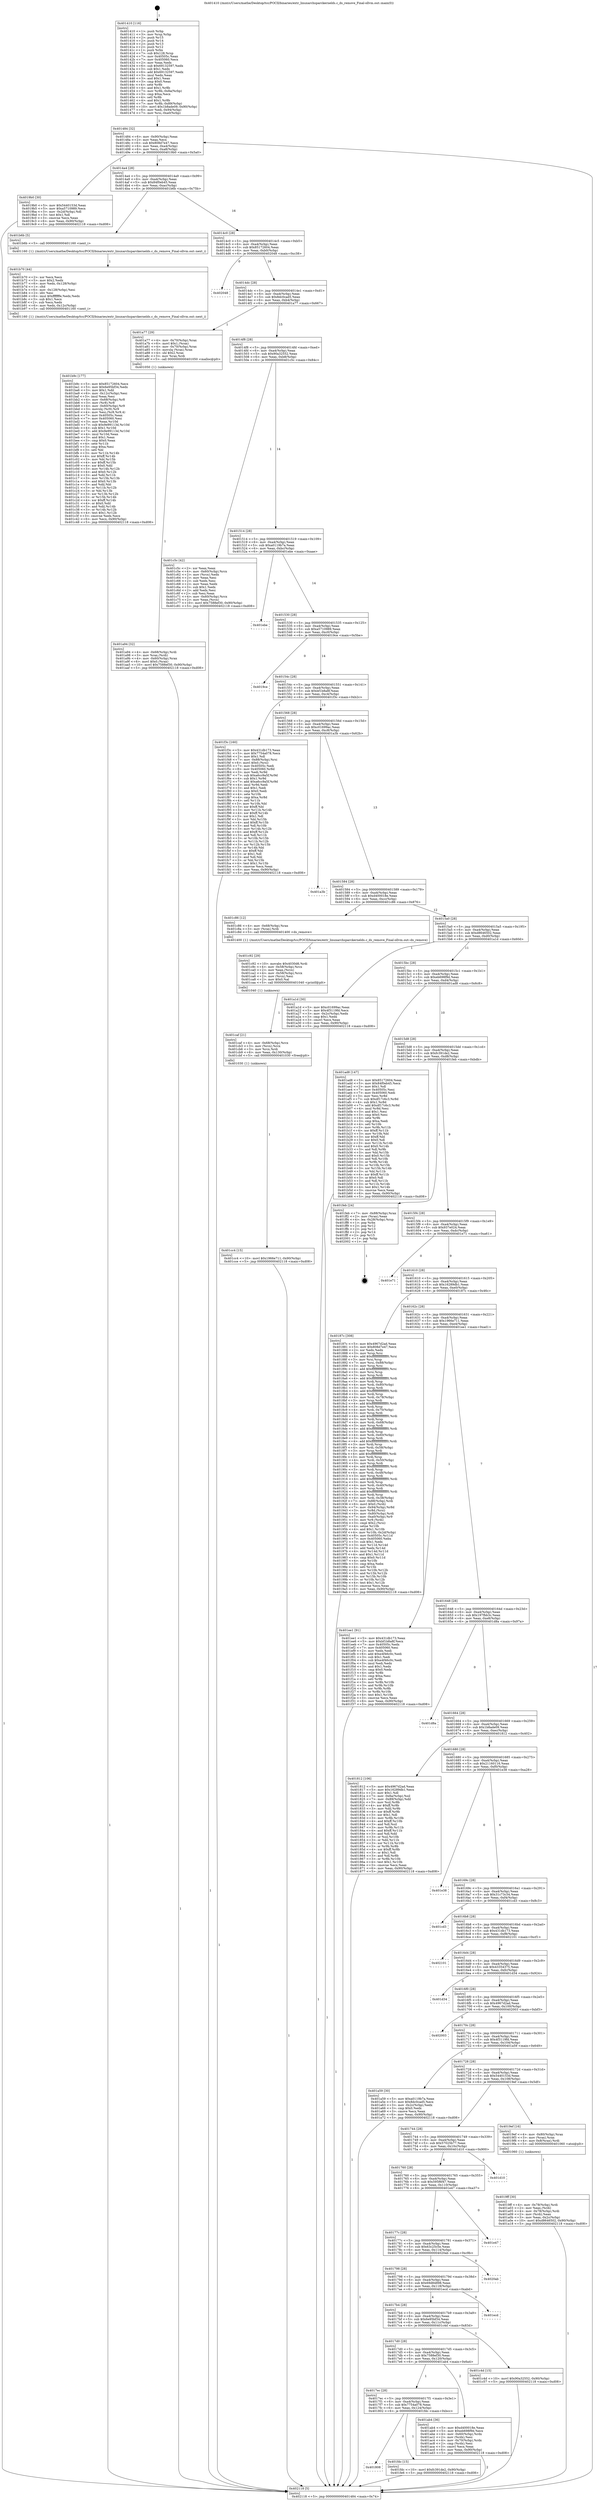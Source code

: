 digraph "0x401410" {
  label = "0x401410 (/mnt/c/Users/mathe/Desktop/tcc/POCII/binaries/extr_linuxarchsparckernelds.c_ds_remove_Final-ollvm.out::main(0))"
  labelloc = "t"
  node[shape=record]

  Entry [label="",width=0.3,height=0.3,shape=circle,fillcolor=black,style=filled]
  "0x401484" [label="{
     0x401484 [32]\l
     | [instrs]\l
     &nbsp;&nbsp;0x401484 \<+6\>: mov -0x90(%rbp),%eax\l
     &nbsp;&nbsp;0x40148a \<+2\>: mov %eax,%ecx\l
     &nbsp;&nbsp;0x40148c \<+6\>: sub $0x808d7e47,%ecx\l
     &nbsp;&nbsp;0x401492 \<+6\>: mov %eax,-0xa4(%rbp)\l
     &nbsp;&nbsp;0x401498 \<+6\>: mov %ecx,-0xa8(%rbp)\l
     &nbsp;&nbsp;0x40149e \<+6\>: je 00000000004019b0 \<main+0x5a0\>\l
  }"]
  "0x4019b0" [label="{
     0x4019b0 [30]\l
     | [instrs]\l
     &nbsp;&nbsp;0x4019b0 \<+5\>: mov $0x5440153d,%eax\l
     &nbsp;&nbsp;0x4019b5 \<+5\>: mov $0xa5710989,%ecx\l
     &nbsp;&nbsp;0x4019ba \<+3\>: mov -0x2d(%rbp),%dl\l
     &nbsp;&nbsp;0x4019bd \<+3\>: test $0x1,%dl\l
     &nbsp;&nbsp;0x4019c0 \<+3\>: cmovne %ecx,%eax\l
     &nbsp;&nbsp;0x4019c3 \<+6\>: mov %eax,-0x90(%rbp)\l
     &nbsp;&nbsp;0x4019c9 \<+5\>: jmp 0000000000402118 \<main+0xd08\>\l
  }"]
  "0x4014a4" [label="{
     0x4014a4 [28]\l
     | [instrs]\l
     &nbsp;&nbsp;0x4014a4 \<+5\>: jmp 00000000004014a9 \<main+0x99\>\l
     &nbsp;&nbsp;0x4014a9 \<+6\>: mov -0xa4(%rbp),%eax\l
     &nbsp;&nbsp;0x4014af \<+5\>: sub $0x84f0eb45,%eax\l
     &nbsp;&nbsp;0x4014b4 \<+6\>: mov %eax,-0xac(%rbp)\l
     &nbsp;&nbsp;0x4014ba \<+6\>: je 0000000000401b6b \<main+0x75b\>\l
  }"]
  Exit [label="",width=0.3,height=0.3,shape=circle,fillcolor=black,style=filled,peripheries=2]
  "0x401b6b" [label="{
     0x401b6b [5]\l
     | [instrs]\l
     &nbsp;&nbsp;0x401b6b \<+5\>: call 0000000000401160 \<next_i\>\l
     | [calls]\l
     &nbsp;&nbsp;0x401160 \{1\} (/mnt/c/Users/mathe/Desktop/tcc/POCII/binaries/extr_linuxarchsparckernelds.c_ds_remove_Final-ollvm.out::next_i)\l
  }"]
  "0x4014c0" [label="{
     0x4014c0 [28]\l
     | [instrs]\l
     &nbsp;&nbsp;0x4014c0 \<+5\>: jmp 00000000004014c5 \<main+0xb5\>\l
     &nbsp;&nbsp;0x4014c5 \<+6\>: mov -0xa4(%rbp),%eax\l
     &nbsp;&nbsp;0x4014cb \<+5\>: sub $0x85172604,%eax\l
     &nbsp;&nbsp;0x4014d0 \<+6\>: mov %eax,-0xb0(%rbp)\l
     &nbsp;&nbsp;0x4014d6 \<+6\>: je 0000000000402048 \<main+0xc38\>\l
  }"]
  "0x401808" [label="{
     0x401808\l
  }", style=dashed]
  "0x402048" [label="{
     0x402048\l
  }", style=dashed]
  "0x4014dc" [label="{
     0x4014dc [28]\l
     | [instrs]\l
     &nbsp;&nbsp;0x4014dc \<+5\>: jmp 00000000004014e1 \<main+0xd1\>\l
     &nbsp;&nbsp;0x4014e1 \<+6\>: mov -0xa4(%rbp),%eax\l
     &nbsp;&nbsp;0x4014e7 \<+5\>: sub $0x8dc0cad5,%eax\l
     &nbsp;&nbsp;0x4014ec \<+6\>: mov %eax,-0xb4(%rbp)\l
     &nbsp;&nbsp;0x4014f2 \<+6\>: je 0000000000401a77 \<main+0x667\>\l
  }"]
  "0x401fdc" [label="{
     0x401fdc [15]\l
     | [instrs]\l
     &nbsp;&nbsp;0x401fdc \<+10\>: movl $0xfc391de2,-0x90(%rbp)\l
     &nbsp;&nbsp;0x401fe6 \<+5\>: jmp 0000000000402118 \<main+0xd08\>\l
  }"]
  "0x401a77" [label="{
     0x401a77 [29]\l
     | [instrs]\l
     &nbsp;&nbsp;0x401a77 \<+4\>: mov -0x70(%rbp),%rax\l
     &nbsp;&nbsp;0x401a7b \<+6\>: movl $0x1,(%rax)\l
     &nbsp;&nbsp;0x401a81 \<+4\>: mov -0x70(%rbp),%rax\l
     &nbsp;&nbsp;0x401a85 \<+3\>: movslq (%rax),%rax\l
     &nbsp;&nbsp;0x401a88 \<+4\>: shl $0x2,%rax\l
     &nbsp;&nbsp;0x401a8c \<+3\>: mov %rax,%rdi\l
     &nbsp;&nbsp;0x401a8f \<+5\>: call 0000000000401050 \<malloc@plt\>\l
     | [calls]\l
     &nbsp;&nbsp;0x401050 \{1\} (unknown)\l
  }"]
  "0x4014f8" [label="{
     0x4014f8 [28]\l
     | [instrs]\l
     &nbsp;&nbsp;0x4014f8 \<+5\>: jmp 00000000004014fd \<main+0xed\>\l
     &nbsp;&nbsp;0x4014fd \<+6\>: mov -0xa4(%rbp),%eax\l
     &nbsp;&nbsp;0x401503 \<+5\>: sub $0x90a32552,%eax\l
     &nbsp;&nbsp;0x401508 \<+6\>: mov %eax,-0xb8(%rbp)\l
     &nbsp;&nbsp;0x40150e \<+6\>: je 0000000000401c5c \<main+0x84c\>\l
  }"]
  "0x401cc4" [label="{
     0x401cc4 [15]\l
     | [instrs]\l
     &nbsp;&nbsp;0x401cc4 \<+10\>: movl $0x1966e711,-0x90(%rbp)\l
     &nbsp;&nbsp;0x401cce \<+5\>: jmp 0000000000402118 \<main+0xd08\>\l
  }"]
  "0x401c5c" [label="{
     0x401c5c [42]\l
     | [instrs]\l
     &nbsp;&nbsp;0x401c5c \<+2\>: xor %eax,%eax\l
     &nbsp;&nbsp;0x401c5e \<+4\>: mov -0x60(%rbp),%rcx\l
     &nbsp;&nbsp;0x401c62 \<+2\>: mov (%rcx),%edx\l
     &nbsp;&nbsp;0x401c64 \<+2\>: mov %eax,%esi\l
     &nbsp;&nbsp;0x401c66 \<+2\>: sub %edx,%esi\l
     &nbsp;&nbsp;0x401c68 \<+2\>: mov %eax,%edx\l
     &nbsp;&nbsp;0x401c6a \<+3\>: sub $0x1,%edx\l
     &nbsp;&nbsp;0x401c6d \<+2\>: add %edx,%esi\l
     &nbsp;&nbsp;0x401c6f \<+2\>: sub %esi,%eax\l
     &nbsp;&nbsp;0x401c71 \<+4\>: mov -0x60(%rbp),%rcx\l
     &nbsp;&nbsp;0x401c75 \<+2\>: mov %eax,(%rcx)\l
     &nbsp;&nbsp;0x401c77 \<+10\>: movl $0x7588ef30,-0x90(%rbp)\l
     &nbsp;&nbsp;0x401c81 \<+5\>: jmp 0000000000402118 \<main+0xd08\>\l
  }"]
  "0x401514" [label="{
     0x401514 [28]\l
     | [instrs]\l
     &nbsp;&nbsp;0x401514 \<+5\>: jmp 0000000000401519 \<main+0x109\>\l
     &nbsp;&nbsp;0x401519 \<+6\>: mov -0xa4(%rbp),%eax\l
     &nbsp;&nbsp;0x40151f \<+5\>: sub $0xa0119b7a,%eax\l
     &nbsp;&nbsp;0x401524 \<+6\>: mov %eax,-0xbc(%rbp)\l
     &nbsp;&nbsp;0x40152a \<+6\>: je 0000000000401ebe \<main+0xaae\>\l
  }"]
  "0x401caf" [label="{
     0x401caf [21]\l
     | [instrs]\l
     &nbsp;&nbsp;0x401caf \<+4\>: mov -0x68(%rbp),%rcx\l
     &nbsp;&nbsp;0x401cb3 \<+3\>: mov (%rcx),%rcx\l
     &nbsp;&nbsp;0x401cb6 \<+3\>: mov %rcx,%rdi\l
     &nbsp;&nbsp;0x401cb9 \<+6\>: mov %eax,-0x130(%rbp)\l
     &nbsp;&nbsp;0x401cbf \<+5\>: call 0000000000401030 \<free@plt\>\l
     | [calls]\l
     &nbsp;&nbsp;0x401030 \{1\} (unknown)\l
  }"]
  "0x401ebe" [label="{
     0x401ebe\l
  }", style=dashed]
  "0x401530" [label="{
     0x401530 [28]\l
     | [instrs]\l
     &nbsp;&nbsp;0x401530 \<+5\>: jmp 0000000000401535 \<main+0x125\>\l
     &nbsp;&nbsp;0x401535 \<+6\>: mov -0xa4(%rbp),%eax\l
     &nbsp;&nbsp;0x40153b \<+5\>: sub $0xa5710989,%eax\l
     &nbsp;&nbsp;0x401540 \<+6\>: mov %eax,-0xc0(%rbp)\l
     &nbsp;&nbsp;0x401546 \<+6\>: je 00000000004019ce \<main+0x5be\>\l
  }"]
  "0x401c92" [label="{
     0x401c92 [29]\l
     | [instrs]\l
     &nbsp;&nbsp;0x401c92 \<+10\>: movabs $0x4030d6,%rdi\l
     &nbsp;&nbsp;0x401c9c \<+4\>: mov -0x58(%rbp),%rcx\l
     &nbsp;&nbsp;0x401ca0 \<+2\>: mov %eax,(%rcx)\l
     &nbsp;&nbsp;0x401ca2 \<+4\>: mov -0x58(%rbp),%rcx\l
     &nbsp;&nbsp;0x401ca6 \<+2\>: mov (%rcx),%esi\l
     &nbsp;&nbsp;0x401ca8 \<+2\>: mov $0x0,%al\l
     &nbsp;&nbsp;0x401caa \<+5\>: call 0000000000401040 \<printf@plt\>\l
     | [calls]\l
     &nbsp;&nbsp;0x401040 \{1\} (unknown)\l
  }"]
  "0x4019ce" [label="{
     0x4019ce\l
  }", style=dashed]
  "0x40154c" [label="{
     0x40154c [28]\l
     | [instrs]\l
     &nbsp;&nbsp;0x40154c \<+5\>: jmp 0000000000401551 \<main+0x141\>\l
     &nbsp;&nbsp;0x401551 \<+6\>: mov -0xa4(%rbp),%eax\l
     &nbsp;&nbsp;0x401557 \<+5\>: sub $0xbf1b8a8f,%eax\l
     &nbsp;&nbsp;0x40155c \<+6\>: mov %eax,-0xc4(%rbp)\l
     &nbsp;&nbsp;0x401562 \<+6\>: je 0000000000401f3c \<main+0xb2c\>\l
  }"]
  "0x401b9c" [label="{
     0x401b9c [177]\l
     | [instrs]\l
     &nbsp;&nbsp;0x401b9c \<+5\>: mov $0x85172604,%ecx\l
     &nbsp;&nbsp;0x401ba1 \<+5\>: mov $0x6e95bf34,%edx\l
     &nbsp;&nbsp;0x401ba6 \<+3\>: mov $0x1,%dil\l
     &nbsp;&nbsp;0x401ba9 \<+6\>: mov -0x12c(%rbp),%esi\l
     &nbsp;&nbsp;0x401baf \<+3\>: imul %eax,%esi\l
     &nbsp;&nbsp;0x401bb2 \<+4\>: mov -0x68(%rbp),%r8\l
     &nbsp;&nbsp;0x401bb6 \<+3\>: mov (%r8),%r8\l
     &nbsp;&nbsp;0x401bb9 \<+4\>: mov -0x60(%rbp),%r9\l
     &nbsp;&nbsp;0x401bbd \<+3\>: movslq (%r9),%r9\l
     &nbsp;&nbsp;0x401bc0 \<+4\>: mov %esi,(%r8,%r9,4)\l
     &nbsp;&nbsp;0x401bc4 \<+7\>: mov 0x40505c,%eax\l
     &nbsp;&nbsp;0x401bcb \<+7\>: mov 0x405060,%esi\l
     &nbsp;&nbsp;0x401bd2 \<+3\>: mov %eax,%r10d\l
     &nbsp;&nbsp;0x401bd5 \<+7\>: sub $0x9e99113d,%r10d\l
     &nbsp;&nbsp;0x401bdc \<+4\>: sub $0x1,%r10d\l
     &nbsp;&nbsp;0x401be0 \<+7\>: add $0x9e99113d,%r10d\l
     &nbsp;&nbsp;0x401be7 \<+4\>: imul %r10d,%eax\l
     &nbsp;&nbsp;0x401beb \<+3\>: and $0x1,%eax\l
     &nbsp;&nbsp;0x401bee \<+3\>: cmp $0x0,%eax\l
     &nbsp;&nbsp;0x401bf1 \<+4\>: sete %r11b\l
     &nbsp;&nbsp;0x401bf5 \<+3\>: cmp $0xa,%esi\l
     &nbsp;&nbsp;0x401bf8 \<+3\>: setl %bl\l
     &nbsp;&nbsp;0x401bfb \<+3\>: mov %r11b,%r14b\l
     &nbsp;&nbsp;0x401bfe \<+4\>: xor $0xff,%r14b\l
     &nbsp;&nbsp;0x401c02 \<+3\>: mov %bl,%r15b\l
     &nbsp;&nbsp;0x401c05 \<+4\>: xor $0xff,%r15b\l
     &nbsp;&nbsp;0x401c09 \<+4\>: xor $0x0,%dil\l
     &nbsp;&nbsp;0x401c0d \<+3\>: mov %r14b,%r12b\l
     &nbsp;&nbsp;0x401c10 \<+4\>: and $0x0,%r12b\l
     &nbsp;&nbsp;0x401c14 \<+3\>: and %dil,%r11b\l
     &nbsp;&nbsp;0x401c17 \<+3\>: mov %r15b,%r13b\l
     &nbsp;&nbsp;0x401c1a \<+4\>: and $0x0,%r13b\l
     &nbsp;&nbsp;0x401c1e \<+3\>: and %dil,%bl\l
     &nbsp;&nbsp;0x401c21 \<+3\>: or %r11b,%r12b\l
     &nbsp;&nbsp;0x401c24 \<+3\>: or %bl,%r13b\l
     &nbsp;&nbsp;0x401c27 \<+3\>: xor %r13b,%r12b\l
     &nbsp;&nbsp;0x401c2a \<+3\>: or %r15b,%r14b\l
     &nbsp;&nbsp;0x401c2d \<+4\>: xor $0xff,%r14b\l
     &nbsp;&nbsp;0x401c31 \<+4\>: or $0x0,%dil\l
     &nbsp;&nbsp;0x401c35 \<+3\>: and %dil,%r14b\l
     &nbsp;&nbsp;0x401c38 \<+3\>: or %r14b,%r12b\l
     &nbsp;&nbsp;0x401c3b \<+4\>: test $0x1,%r12b\l
     &nbsp;&nbsp;0x401c3f \<+3\>: cmovne %edx,%ecx\l
     &nbsp;&nbsp;0x401c42 \<+6\>: mov %ecx,-0x90(%rbp)\l
     &nbsp;&nbsp;0x401c48 \<+5\>: jmp 0000000000402118 \<main+0xd08\>\l
  }"]
  "0x401f3c" [label="{
     0x401f3c [160]\l
     | [instrs]\l
     &nbsp;&nbsp;0x401f3c \<+5\>: mov $0x431db173,%eax\l
     &nbsp;&nbsp;0x401f41 \<+5\>: mov $0x7754a078,%ecx\l
     &nbsp;&nbsp;0x401f46 \<+2\>: mov $0x1,%dl\l
     &nbsp;&nbsp;0x401f48 \<+7\>: mov -0x88(%rbp),%rsi\l
     &nbsp;&nbsp;0x401f4f \<+6\>: movl $0x0,(%rsi)\l
     &nbsp;&nbsp;0x401f55 \<+7\>: mov 0x40505c,%edi\l
     &nbsp;&nbsp;0x401f5c \<+8\>: mov 0x405060,%r8d\l
     &nbsp;&nbsp;0x401f64 \<+3\>: mov %edi,%r9d\l
     &nbsp;&nbsp;0x401f67 \<+7\>: sub $0xa6cc9a5f,%r9d\l
     &nbsp;&nbsp;0x401f6e \<+4\>: sub $0x1,%r9d\l
     &nbsp;&nbsp;0x401f72 \<+7\>: add $0xa6cc9a5f,%r9d\l
     &nbsp;&nbsp;0x401f79 \<+4\>: imul %r9d,%edi\l
     &nbsp;&nbsp;0x401f7d \<+3\>: and $0x1,%edi\l
     &nbsp;&nbsp;0x401f80 \<+3\>: cmp $0x0,%edi\l
     &nbsp;&nbsp;0x401f83 \<+4\>: sete %r10b\l
     &nbsp;&nbsp;0x401f87 \<+4\>: cmp $0xa,%r8d\l
     &nbsp;&nbsp;0x401f8b \<+4\>: setl %r11b\l
     &nbsp;&nbsp;0x401f8f \<+3\>: mov %r10b,%bl\l
     &nbsp;&nbsp;0x401f92 \<+3\>: xor $0xff,%bl\l
     &nbsp;&nbsp;0x401f95 \<+3\>: mov %r11b,%r14b\l
     &nbsp;&nbsp;0x401f98 \<+4\>: xor $0xff,%r14b\l
     &nbsp;&nbsp;0x401f9c \<+3\>: xor $0x1,%dl\l
     &nbsp;&nbsp;0x401f9f \<+3\>: mov %bl,%r15b\l
     &nbsp;&nbsp;0x401fa2 \<+4\>: and $0xff,%r15b\l
     &nbsp;&nbsp;0x401fa6 \<+3\>: and %dl,%r10b\l
     &nbsp;&nbsp;0x401fa9 \<+3\>: mov %r14b,%r12b\l
     &nbsp;&nbsp;0x401fac \<+4\>: and $0xff,%r12b\l
     &nbsp;&nbsp;0x401fb0 \<+3\>: and %dl,%r11b\l
     &nbsp;&nbsp;0x401fb3 \<+3\>: or %r10b,%r15b\l
     &nbsp;&nbsp;0x401fb6 \<+3\>: or %r11b,%r12b\l
     &nbsp;&nbsp;0x401fb9 \<+3\>: xor %r12b,%r15b\l
     &nbsp;&nbsp;0x401fbc \<+3\>: or %r14b,%bl\l
     &nbsp;&nbsp;0x401fbf \<+3\>: xor $0xff,%bl\l
     &nbsp;&nbsp;0x401fc2 \<+3\>: or $0x1,%dl\l
     &nbsp;&nbsp;0x401fc5 \<+2\>: and %dl,%bl\l
     &nbsp;&nbsp;0x401fc7 \<+3\>: or %bl,%r15b\l
     &nbsp;&nbsp;0x401fca \<+4\>: test $0x1,%r15b\l
     &nbsp;&nbsp;0x401fce \<+3\>: cmovne %ecx,%eax\l
     &nbsp;&nbsp;0x401fd1 \<+6\>: mov %eax,-0x90(%rbp)\l
     &nbsp;&nbsp;0x401fd7 \<+5\>: jmp 0000000000402118 \<main+0xd08\>\l
  }"]
  "0x401568" [label="{
     0x401568 [28]\l
     | [instrs]\l
     &nbsp;&nbsp;0x401568 \<+5\>: jmp 000000000040156d \<main+0x15d\>\l
     &nbsp;&nbsp;0x40156d \<+6\>: mov -0xa4(%rbp),%eax\l
     &nbsp;&nbsp;0x401573 \<+5\>: sub $0xc01699ac,%eax\l
     &nbsp;&nbsp;0x401578 \<+6\>: mov %eax,-0xc8(%rbp)\l
     &nbsp;&nbsp;0x40157e \<+6\>: je 0000000000401a3b \<main+0x62b\>\l
  }"]
  "0x401b70" [label="{
     0x401b70 [44]\l
     | [instrs]\l
     &nbsp;&nbsp;0x401b70 \<+2\>: xor %ecx,%ecx\l
     &nbsp;&nbsp;0x401b72 \<+5\>: mov $0x2,%edx\l
     &nbsp;&nbsp;0x401b77 \<+6\>: mov %edx,-0x128(%rbp)\l
     &nbsp;&nbsp;0x401b7d \<+1\>: cltd\l
     &nbsp;&nbsp;0x401b7e \<+6\>: mov -0x128(%rbp),%esi\l
     &nbsp;&nbsp;0x401b84 \<+2\>: idiv %esi\l
     &nbsp;&nbsp;0x401b86 \<+6\>: imul $0xfffffffe,%edx,%edx\l
     &nbsp;&nbsp;0x401b8c \<+3\>: sub $0x1,%ecx\l
     &nbsp;&nbsp;0x401b8f \<+2\>: sub %ecx,%edx\l
     &nbsp;&nbsp;0x401b91 \<+6\>: mov %edx,-0x12c(%rbp)\l
     &nbsp;&nbsp;0x401b97 \<+5\>: call 0000000000401160 \<next_i\>\l
     | [calls]\l
     &nbsp;&nbsp;0x401160 \{1\} (/mnt/c/Users/mathe/Desktop/tcc/POCII/binaries/extr_linuxarchsparckernelds.c_ds_remove_Final-ollvm.out::next_i)\l
  }"]
  "0x401a3b" [label="{
     0x401a3b\l
  }", style=dashed]
  "0x401584" [label="{
     0x401584 [28]\l
     | [instrs]\l
     &nbsp;&nbsp;0x401584 \<+5\>: jmp 0000000000401589 \<main+0x179\>\l
     &nbsp;&nbsp;0x401589 \<+6\>: mov -0xa4(%rbp),%eax\l
     &nbsp;&nbsp;0x40158f \<+5\>: sub $0xd400018e,%eax\l
     &nbsp;&nbsp;0x401594 \<+6\>: mov %eax,-0xcc(%rbp)\l
     &nbsp;&nbsp;0x40159a \<+6\>: je 0000000000401c86 \<main+0x876\>\l
  }"]
  "0x4017ec" [label="{
     0x4017ec [28]\l
     | [instrs]\l
     &nbsp;&nbsp;0x4017ec \<+5\>: jmp 00000000004017f1 \<main+0x3e1\>\l
     &nbsp;&nbsp;0x4017f1 \<+6\>: mov -0xa4(%rbp),%eax\l
     &nbsp;&nbsp;0x4017f7 \<+5\>: sub $0x7754a078,%eax\l
     &nbsp;&nbsp;0x4017fc \<+6\>: mov %eax,-0x124(%rbp)\l
     &nbsp;&nbsp;0x401802 \<+6\>: je 0000000000401fdc \<main+0xbcc\>\l
  }"]
  "0x401c86" [label="{
     0x401c86 [12]\l
     | [instrs]\l
     &nbsp;&nbsp;0x401c86 \<+4\>: mov -0x68(%rbp),%rax\l
     &nbsp;&nbsp;0x401c8a \<+3\>: mov (%rax),%rdi\l
     &nbsp;&nbsp;0x401c8d \<+5\>: call 0000000000401400 \<ds_remove\>\l
     | [calls]\l
     &nbsp;&nbsp;0x401400 \{1\} (/mnt/c/Users/mathe/Desktop/tcc/POCII/binaries/extr_linuxarchsparckernelds.c_ds_remove_Final-ollvm.out::ds_remove)\l
  }"]
  "0x4015a0" [label="{
     0x4015a0 [28]\l
     | [instrs]\l
     &nbsp;&nbsp;0x4015a0 \<+5\>: jmp 00000000004015a5 \<main+0x195\>\l
     &nbsp;&nbsp;0x4015a5 \<+6\>: mov -0xa4(%rbp),%eax\l
     &nbsp;&nbsp;0x4015ab \<+5\>: sub $0xd8646502,%eax\l
     &nbsp;&nbsp;0x4015b0 \<+6\>: mov %eax,-0xd0(%rbp)\l
     &nbsp;&nbsp;0x4015b6 \<+6\>: je 0000000000401a1d \<main+0x60d\>\l
  }"]
  "0x401ab4" [label="{
     0x401ab4 [36]\l
     | [instrs]\l
     &nbsp;&nbsp;0x401ab4 \<+5\>: mov $0xd400018e,%eax\l
     &nbsp;&nbsp;0x401ab9 \<+5\>: mov $0xeb698f9d,%ecx\l
     &nbsp;&nbsp;0x401abe \<+4\>: mov -0x60(%rbp),%rdx\l
     &nbsp;&nbsp;0x401ac2 \<+2\>: mov (%rdx),%esi\l
     &nbsp;&nbsp;0x401ac4 \<+4\>: mov -0x70(%rbp),%rdx\l
     &nbsp;&nbsp;0x401ac8 \<+2\>: cmp (%rdx),%esi\l
     &nbsp;&nbsp;0x401aca \<+3\>: cmovl %ecx,%eax\l
     &nbsp;&nbsp;0x401acd \<+6\>: mov %eax,-0x90(%rbp)\l
     &nbsp;&nbsp;0x401ad3 \<+5\>: jmp 0000000000402118 \<main+0xd08\>\l
  }"]
  "0x401a1d" [label="{
     0x401a1d [30]\l
     | [instrs]\l
     &nbsp;&nbsp;0x401a1d \<+5\>: mov $0xc01699ac,%eax\l
     &nbsp;&nbsp;0x401a22 \<+5\>: mov $0x4f3119fd,%ecx\l
     &nbsp;&nbsp;0x401a27 \<+3\>: mov -0x2c(%rbp),%edx\l
     &nbsp;&nbsp;0x401a2a \<+3\>: cmp $0x1,%edx\l
     &nbsp;&nbsp;0x401a2d \<+3\>: cmovl %ecx,%eax\l
     &nbsp;&nbsp;0x401a30 \<+6\>: mov %eax,-0x90(%rbp)\l
     &nbsp;&nbsp;0x401a36 \<+5\>: jmp 0000000000402118 \<main+0xd08\>\l
  }"]
  "0x4015bc" [label="{
     0x4015bc [28]\l
     | [instrs]\l
     &nbsp;&nbsp;0x4015bc \<+5\>: jmp 00000000004015c1 \<main+0x1b1\>\l
     &nbsp;&nbsp;0x4015c1 \<+6\>: mov -0xa4(%rbp),%eax\l
     &nbsp;&nbsp;0x4015c7 \<+5\>: sub $0xeb698f9d,%eax\l
     &nbsp;&nbsp;0x4015cc \<+6\>: mov %eax,-0xd4(%rbp)\l
     &nbsp;&nbsp;0x4015d2 \<+6\>: je 0000000000401ad8 \<main+0x6c8\>\l
  }"]
  "0x4017d0" [label="{
     0x4017d0 [28]\l
     | [instrs]\l
     &nbsp;&nbsp;0x4017d0 \<+5\>: jmp 00000000004017d5 \<main+0x3c5\>\l
     &nbsp;&nbsp;0x4017d5 \<+6\>: mov -0xa4(%rbp),%eax\l
     &nbsp;&nbsp;0x4017db \<+5\>: sub $0x7588ef30,%eax\l
     &nbsp;&nbsp;0x4017e0 \<+6\>: mov %eax,-0x120(%rbp)\l
     &nbsp;&nbsp;0x4017e6 \<+6\>: je 0000000000401ab4 \<main+0x6a4\>\l
  }"]
  "0x401ad8" [label="{
     0x401ad8 [147]\l
     | [instrs]\l
     &nbsp;&nbsp;0x401ad8 \<+5\>: mov $0x85172604,%eax\l
     &nbsp;&nbsp;0x401add \<+5\>: mov $0x84f0eb45,%ecx\l
     &nbsp;&nbsp;0x401ae2 \<+2\>: mov $0x1,%dl\l
     &nbsp;&nbsp;0x401ae4 \<+7\>: mov 0x40505c,%esi\l
     &nbsp;&nbsp;0x401aeb \<+7\>: mov 0x405060,%edi\l
     &nbsp;&nbsp;0x401af2 \<+3\>: mov %esi,%r8d\l
     &nbsp;&nbsp;0x401af5 \<+7\>: sub $0xdf17c6c3,%r8d\l
     &nbsp;&nbsp;0x401afc \<+4\>: sub $0x1,%r8d\l
     &nbsp;&nbsp;0x401b00 \<+7\>: add $0xdf17c6c3,%r8d\l
     &nbsp;&nbsp;0x401b07 \<+4\>: imul %r8d,%esi\l
     &nbsp;&nbsp;0x401b0b \<+3\>: and $0x1,%esi\l
     &nbsp;&nbsp;0x401b0e \<+3\>: cmp $0x0,%esi\l
     &nbsp;&nbsp;0x401b11 \<+4\>: sete %r9b\l
     &nbsp;&nbsp;0x401b15 \<+3\>: cmp $0xa,%edi\l
     &nbsp;&nbsp;0x401b18 \<+4\>: setl %r10b\l
     &nbsp;&nbsp;0x401b1c \<+3\>: mov %r9b,%r11b\l
     &nbsp;&nbsp;0x401b1f \<+4\>: xor $0xff,%r11b\l
     &nbsp;&nbsp;0x401b23 \<+3\>: mov %r10b,%bl\l
     &nbsp;&nbsp;0x401b26 \<+3\>: xor $0xff,%bl\l
     &nbsp;&nbsp;0x401b29 \<+3\>: xor $0x0,%dl\l
     &nbsp;&nbsp;0x401b2c \<+3\>: mov %r11b,%r14b\l
     &nbsp;&nbsp;0x401b2f \<+4\>: and $0x0,%r14b\l
     &nbsp;&nbsp;0x401b33 \<+3\>: and %dl,%r9b\l
     &nbsp;&nbsp;0x401b36 \<+3\>: mov %bl,%r15b\l
     &nbsp;&nbsp;0x401b39 \<+4\>: and $0x0,%r15b\l
     &nbsp;&nbsp;0x401b3d \<+3\>: and %dl,%r10b\l
     &nbsp;&nbsp;0x401b40 \<+3\>: or %r9b,%r14b\l
     &nbsp;&nbsp;0x401b43 \<+3\>: or %r10b,%r15b\l
     &nbsp;&nbsp;0x401b46 \<+3\>: xor %r15b,%r14b\l
     &nbsp;&nbsp;0x401b49 \<+3\>: or %bl,%r11b\l
     &nbsp;&nbsp;0x401b4c \<+4\>: xor $0xff,%r11b\l
     &nbsp;&nbsp;0x401b50 \<+3\>: or $0x0,%dl\l
     &nbsp;&nbsp;0x401b53 \<+3\>: and %dl,%r11b\l
     &nbsp;&nbsp;0x401b56 \<+3\>: or %r11b,%r14b\l
     &nbsp;&nbsp;0x401b59 \<+4\>: test $0x1,%r14b\l
     &nbsp;&nbsp;0x401b5d \<+3\>: cmovne %ecx,%eax\l
     &nbsp;&nbsp;0x401b60 \<+6\>: mov %eax,-0x90(%rbp)\l
     &nbsp;&nbsp;0x401b66 \<+5\>: jmp 0000000000402118 \<main+0xd08\>\l
  }"]
  "0x4015d8" [label="{
     0x4015d8 [28]\l
     | [instrs]\l
     &nbsp;&nbsp;0x4015d8 \<+5\>: jmp 00000000004015dd \<main+0x1cd\>\l
     &nbsp;&nbsp;0x4015dd \<+6\>: mov -0xa4(%rbp),%eax\l
     &nbsp;&nbsp;0x4015e3 \<+5\>: sub $0xfc391de2,%eax\l
     &nbsp;&nbsp;0x4015e8 \<+6\>: mov %eax,-0xd8(%rbp)\l
     &nbsp;&nbsp;0x4015ee \<+6\>: je 0000000000401feb \<main+0xbdb\>\l
  }"]
  "0x401c4d" [label="{
     0x401c4d [15]\l
     | [instrs]\l
     &nbsp;&nbsp;0x401c4d \<+10\>: movl $0x90a32552,-0x90(%rbp)\l
     &nbsp;&nbsp;0x401c57 \<+5\>: jmp 0000000000402118 \<main+0xd08\>\l
  }"]
  "0x401feb" [label="{
     0x401feb [24]\l
     | [instrs]\l
     &nbsp;&nbsp;0x401feb \<+7\>: mov -0x88(%rbp),%rax\l
     &nbsp;&nbsp;0x401ff2 \<+2\>: mov (%rax),%eax\l
     &nbsp;&nbsp;0x401ff4 \<+4\>: lea -0x28(%rbp),%rsp\l
     &nbsp;&nbsp;0x401ff8 \<+1\>: pop %rbx\l
     &nbsp;&nbsp;0x401ff9 \<+2\>: pop %r12\l
     &nbsp;&nbsp;0x401ffb \<+2\>: pop %r13\l
     &nbsp;&nbsp;0x401ffd \<+2\>: pop %r14\l
     &nbsp;&nbsp;0x401fff \<+2\>: pop %r15\l
     &nbsp;&nbsp;0x402001 \<+1\>: pop %rbp\l
     &nbsp;&nbsp;0x402002 \<+1\>: ret\l
  }"]
  "0x4015f4" [label="{
     0x4015f4 [28]\l
     | [instrs]\l
     &nbsp;&nbsp;0x4015f4 \<+5\>: jmp 00000000004015f9 \<main+0x1e9\>\l
     &nbsp;&nbsp;0x4015f9 \<+6\>: mov -0xa4(%rbp),%eax\l
     &nbsp;&nbsp;0x4015ff \<+5\>: sub $0x937e024,%eax\l
     &nbsp;&nbsp;0x401604 \<+6\>: mov %eax,-0xdc(%rbp)\l
     &nbsp;&nbsp;0x40160a \<+6\>: je 0000000000401e71 \<main+0xa61\>\l
  }"]
  "0x4017b4" [label="{
     0x4017b4 [28]\l
     | [instrs]\l
     &nbsp;&nbsp;0x4017b4 \<+5\>: jmp 00000000004017b9 \<main+0x3a9\>\l
     &nbsp;&nbsp;0x4017b9 \<+6\>: mov -0xa4(%rbp),%eax\l
     &nbsp;&nbsp;0x4017bf \<+5\>: sub $0x6e95bf34,%eax\l
     &nbsp;&nbsp;0x4017c4 \<+6\>: mov %eax,-0x11c(%rbp)\l
     &nbsp;&nbsp;0x4017ca \<+6\>: je 0000000000401c4d \<main+0x83d\>\l
  }"]
  "0x401e71" [label="{
     0x401e71\l
  }", style=dashed]
  "0x401610" [label="{
     0x401610 [28]\l
     | [instrs]\l
     &nbsp;&nbsp;0x401610 \<+5\>: jmp 0000000000401615 \<main+0x205\>\l
     &nbsp;&nbsp;0x401615 \<+6\>: mov -0xa4(%rbp),%eax\l
     &nbsp;&nbsp;0x40161b \<+5\>: sub $0x16289db1,%eax\l
     &nbsp;&nbsp;0x401620 \<+6\>: mov %eax,-0xe0(%rbp)\l
     &nbsp;&nbsp;0x401626 \<+6\>: je 000000000040187c \<main+0x46c\>\l
  }"]
  "0x401ecd" [label="{
     0x401ecd\l
  }", style=dashed]
  "0x40187c" [label="{
     0x40187c [308]\l
     | [instrs]\l
     &nbsp;&nbsp;0x40187c \<+5\>: mov $0x4967d2ad,%eax\l
     &nbsp;&nbsp;0x401881 \<+5\>: mov $0x808d7e47,%ecx\l
     &nbsp;&nbsp;0x401886 \<+2\>: xor %edx,%edx\l
     &nbsp;&nbsp;0x401888 \<+3\>: mov %rsp,%rsi\l
     &nbsp;&nbsp;0x40188b \<+4\>: add $0xfffffffffffffff0,%rsi\l
     &nbsp;&nbsp;0x40188f \<+3\>: mov %rsi,%rsp\l
     &nbsp;&nbsp;0x401892 \<+7\>: mov %rsi,-0x88(%rbp)\l
     &nbsp;&nbsp;0x401899 \<+3\>: mov %rsp,%rsi\l
     &nbsp;&nbsp;0x40189c \<+4\>: add $0xfffffffffffffff0,%rsi\l
     &nbsp;&nbsp;0x4018a0 \<+3\>: mov %rsi,%rsp\l
     &nbsp;&nbsp;0x4018a3 \<+3\>: mov %rsp,%rdi\l
     &nbsp;&nbsp;0x4018a6 \<+4\>: add $0xfffffffffffffff0,%rdi\l
     &nbsp;&nbsp;0x4018aa \<+3\>: mov %rdi,%rsp\l
     &nbsp;&nbsp;0x4018ad \<+4\>: mov %rdi,-0x80(%rbp)\l
     &nbsp;&nbsp;0x4018b1 \<+3\>: mov %rsp,%rdi\l
     &nbsp;&nbsp;0x4018b4 \<+4\>: add $0xfffffffffffffff0,%rdi\l
     &nbsp;&nbsp;0x4018b8 \<+3\>: mov %rdi,%rsp\l
     &nbsp;&nbsp;0x4018bb \<+4\>: mov %rdi,-0x78(%rbp)\l
     &nbsp;&nbsp;0x4018bf \<+3\>: mov %rsp,%rdi\l
     &nbsp;&nbsp;0x4018c2 \<+4\>: add $0xfffffffffffffff0,%rdi\l
     &nbsp;&nbsp;0x4018c6 \<+3\>: mov %rdi,%rsp\l
     &nbsp;&nbsp;0x4018c9 \<+4\>: mov %rdi,-0x70(%rbp)\l
     &nbsp;&nbsp;0x4018cd \<+3\>: mov %rsp,%rdi\l
     &nbsp;&nbsp;0x4018d0 \<+4\>: add $0xfffffffffffffff0,%rdi\l
     &nbsp;&nbsp;0x4018d4 \<+3\>: mov %rdi,%rsp\l
     &nbsp;&nbsp;0x4018d7 \<+4\>: mov %rdi,-0x68(%rbp)\l
     &nbsp;&nbsp;0x4018db \<+3\>: mov %rsp,%rdi\l
     &nbsp;&nbsp;0x4018de \<+4\>: add $0xfffffffffffffff0,%rdi\l
     &nbsp;&nbsp;0x4018e2 \<+3\>: mov %rdi,%rsp\l
     &nbsp;&nbsp;0x4018e5 \<+4\>: mov %rdi,-0x60(%rbp)\l
     &nbsp;&nbsp;0x4018e9 \<+3\>: mov %rsp,%rdi\l
     &nbsp;&nbsp;0x4018ec \<+4\>: add $0xfffffffffffffff0,%rdi\l
     &nbsp;&nbsp;0x4018f0 \<+3\>: mov %rdi,%rsp\l
     &nbsp;&nbsp;0x4018f3 \<+4\>: mov %rdi,-0x58(%rbp)\l
     &nbsp;&nbsp;0x4018f7 \<+3\>: mov %rsp,%rdi\l
     &nbsp;&nbsp;0x4018fa \<+4\>: add $0xfffffffffffffff0,%rdi\l
     &nbsp;&nbsp;0x4018fe \<+3\>: mov %rdi,%rsp\l
     &nbsp;&nbsp;0x401901 \<+4\>: mov %rdi,-0x50(%rbp)\l
     &nbsp;&nbsp;0x401905 \<+3\>: mov %rsp,%rdi\l
     &nbsp;&nbsp;0x401908 \<+4\>: add $0xfffffffffffffff0,%rdi\l
     &nbsp;&nbsp;0x40190c \<+3\>: mov %rdi,%rsp\l
     &nbsp;&nbsp;0x40190f \<+4\>: mov %rdi,-0x48(%rbp)\l
     &nbsp;&nbsp;0x401913 \<+3\>: mov %rsp,%rdi\l
     &nbsp;&nbsp;0x401916 \<+4\>: add $0xfffffffffffffff0,%rdi\l
     &nbsp;&nbsp;0x40191a \<+3\>: mov %rdi,%rsp\l
     &nbsp;&nbsp;0x40191d \<+4\>: mov %rdi,-0x40(%rbp)\l
     &nbsp;&nbsp;0x401921 \<+3\>: mov %rsp,%rdi\l
     &nbsp;&nbsp;0x401924 \<+4\>: add $0xfffffffffffffff0,%rdi\l
     &nbsp;&nbsp;0x401928 \<+3\>: mov %rdi,%rsp\l
     &nbsp;&nbsp;0x40192b \<+4\>: mov %rdi,-0x38(%rbp)\l
     &nbsp;&nbsp;0x40192f \<+7\>: mov -0x88(%rbp),%rdi\l
     &nbsp;&nbsp;0x401936 \<+6\>: movl $0x0,(%rdi)\l
     &nbsp;&nbsp;0x40193c \<+7\>: mov -0x94(%rbp),%r8d\l
     &nbsp;&nbsp;0x401943 \<+3\>: mov %r8d,(%rsi)\l
     &nbsp;&nbsp;0x401946 \<+4\>: mov -0x80(%rbp),%rdi\l
     &nbsp;&nbsp;0x40194a \<+7\>: mov -0xa0(%rbp),%r9\l
     &nbsp;&nbsp;0x401951 \<+3\>: mov %r9,(%rdi)\l
     &nbsp;&nbsp;0x401954 \<+3\>: cmpl $0x2,(%rsi)\l
     &nbsp;&nbsp;0x401957 \<+4\>: setne %r10b\l
     &nbsp;&nbsp;0x40195b \<+4\>: and $0x1,%r10b\l
     &nbsp;&nbsp;0x40195f \<+4\>: mov %r10b,-0x2d(%rbp)\l
     &nbsp;&nbsp;0x401963 \<+8\>: mov 0x40505c,%r11d\l
     &nbsp;&nbsp;0x40196b \<+7\>: mov 0x405060,%ebx\l
     &nbsp;&nbsp;0x401972 \<+3\>: sub $0x1,%edx\l
     &nbsp;&nbsp;0x401975 \<+3\>: mov %r11d,%r14d\l
     &nbsp;&nbsp;0x401978 \<+3\>: add %edx,%r14d\l
     &nbsp;&nbsp;0x40197b \<+4\>: imul %r14d,%r11d\l
     &nbsp;&nbsp;0x40197f \<+4\>: and $0x1,%r11d\l
     &nbsp;&nbsp;0x401983 \<+4\>: cmp $0x0,%r11d\l
     &nbsp;&nbsp;0x401987 \<+4\>: sete %r10b\l
     &nbsp;&nbsp;0x40198b \<+3\>: cmp $0xa,%ebx\l
     &nbsp;&nbsp;0x40198e \<+4\>: setl %r15b\l
     &nbsp;&nbsp;0x401992 \<+3\>: mov %r10b,%r12b\l
     &nbsp;&nbsp;0x401995 \<+3\>: and %r15b,%r12b\l
     &nbsp;&nbsp;0x401998 \<+3\>: xor %r15b,%r10b\l
     &nbsp;&nbsp;0x40199b \<+3\>: or %r10b,%r12b\l
     &nbsp;&nbsp;0x40199e \<+4\>: test $0x1,%r12b\l
     &nbsp;&nbsp;0x4019a2 \<+3\>: cmovne %ecx,%eax\l
     &nbsp;&nbsp;0x4019a5 \<+6\>: mov %eax,-0x90(%rbp)\l
     &nbsp;&nbsp;0x4019ab \<+5\>: jmp 0000000000402118 \<main+0xd08\>\l
  }"]
  "0x40162c" [label="{
     0x40162c [28]\l
     | [instrs]\l
     &nbsp;&nbsp;0x40162c \<+5\>: jmp 0000000000401631 \<main+0x221\>\l
     &nbsp;&nbsp;0x401631 \<+6\>: mov -0xa4(%rbp),%eax\l
     &nbsp;&nbsp;0x401637 \<+5\>: sub $0x1966e711,%eax\l
     &nbsp;&nbsp;0x40163c \<+6\>: mov %eax,-0xe4(%rbp)\l
     &nbsp;&nbsp;0x401642 \<+6\>: je 0000000000401ee1 \<main+0xad1\>\l
  }"]
  "0x401798" [label="{
     0x401798 [28]\l
     | [instrs]\l
     &nbsp;&nbsp;0x401798 \<+5\>: jmp 000000000040179d \<main+0x38d\>\l
     &nbsp;&nbsp;0x40179d \<+6\>: mov -0xa4(%rbp),%eax\l
     &nbsp;&nbsp;0x4017a3 \<+5\>: sub $0x69d84898,%eax\l
     &nbsp;&nbsp;0x4017a8 \<+6\>: mov %eax,-0x118(%rbp)\l
     &nbsp;&nbsp;0x4017ae \<+6\>: je 0000000000401ecd \<main+0xabd\>\l
  }"]
  "0x401ee1" [label="{
     0x401ee1 [91]\l
     | [instrs]\l
     &nbsp;&nbsp;0x401ee1 \<+5\>: mov $0x431db173,%eax\l
     &nbsp;&nbsp;0x401ee6 \<+5\>: mov $0xbf1b8a8f,%ecx\l
     &nbsp;&nbsp;0x401eeb \<+7\>: mov 0x40505c,%edx\l
     &nbsp;&nbsp;0x401ef2 \<+7\>: mov 0x405060,%esi\l
     &nbsp;&nbsp;0x401ef9 \<+2\>: mov %edx,%edi\l
     &nbsp;&nbsp;0x401efb \<+6\>: add $0xe4f46c0c,%edi\l
     &nbsp;&nbsp;0x401f01 \<+3\>: sub $0x1,%edi\l
     &nbsp;&nbsp;0x401f04 \<+6\>: sub $0xe4f46c0c,%edi\l
     &nbsp;&nbsp;0x401f0a \<+3\>: imul %edi,%edx\l
     &nbsp;&nbsp;0x401f0d \<+3\>: and $0x1,%edx\l
     &nbsp;&nbsp;0x401f10 \<+3\>: cmp $0x0,%edx\l
     &nbsp;&nbsp;0x401f13 \<+4\>: sete %r8b\l
     &nbsp;&nbsp;0x401f17 \<+3\>: cmp $0xa,%esi\l
     &nbsp;&nbsp;0x401f1a \<+4\>: setl %r9b\l
     &nbsp;&nbsp;0x401f1e \<+3\>: mov %r8b,%r10b\l
     &nbsp;&nbsp;0x401f21 \<+3\>: and %r9b,%r10b\l
     &nbsp;&nbsp;0x401f24 \<+3\>: xor %r9b,%r8b\l
     &nbsp;&nbsp;0x401f27 \<+3\>: or %r8b,%r10b\l
     &nbsp;&nbsp;0x401f2a \<+4\>: test $0x1,%r10b\l
     &nbsp;&nbsp;0x401f2e \<+3\>: cmovne %ecx,%eax\l
     &nbsp;&nbsp;0x401f31 \<+6\>: mov %eax,-0x90(%rbp)\l
     &nbsp;&nbsp;0x401f37 \<+5\>: jmp 0000000000402118 \<main+0xd08\>\l
  }"]
  "0x401648" [label="{
     0x401648 [28]\l
     | [instrs]\l
     &nbsp;&nbsp;0x401648 \<+5\>: jmp 000000000040164d \<main+0x23d\>\l
     &nbsp;&nbsp;0x40164d \<+6\>: mov -0xa4(%rbp),%eax\l
     &nbsp;&nbsp;0x401653 \<+5\>: sub $0x197fbb3c,%eax\l
     &nbsp;&nbsp;0x401658 \<+6\>: mov %eax,-0xe8(%rbp)\l
     &nbsp;&nbsp;0x40165e \<+6\>: je 0000000000401d8a \<main+0x97a\>\l
  }"]
  "0x4020ab" [label="{
     0x4020ab\l
  }", style=dashed]
  "0x401d8a" [label="{
     0x401d8a\l
  }", style=dashed]
  "0x401664" [label="{
     0x401664 [28]\l
     | [instrs]\l
     &nbsp;&nbsp;0x401664 \<+5\>: jmp 0000000000401669 \<main+0x259\>\l
     &nbsp;&nbsp;0x401669 \<+6\>: mov -0xa4(%rbp),%eax\l
     &nbsp;&nbsp;0x40166f \<+5\>: sub $0x1b8ade09,%eax\l
     &nbsp;&nbsp;0x401674 \<+6\>: mov %eax,-0xec(%rbp)\l
     &nbsp;&nbsp;0x40167a \<+6\>: je 0000000000401812 \<main+0x402\>\l
  }"]
  "0x40177c" [label="{
     0x40177c [28]\l
     | [instrs]\l
     &nbsp;&nbsp;0x40177c \<+5\>: jmp 0000000000401781 \<main+0x371\>\l
     &nbsp;&nbsp;0x401781 \<+6\>: mov -0xa4(%rbp),%eax\l
     &nbsp;&nbsp;0x401787 \<+5\>: sub $0x63c25c5e,%eax\l
     &nbsp;&nbsp;0x40178c \<+6\>: mov %eax,-0x114(%rbp)\l
     &nbsp;&nbsp;0x401792 \<+6\>: je 00000000004020ab \<main+0xc9b\>\l
  }"]
  "0x401812" [label="{
     0x401812 [106]\l
     | [instrs]\l
     &nbsp;&nbsp;0x401812 \<+5\>: mov $0x4967d2ad,%eax\l
     &nbsp;&nbsp;0x401817 \<+5\>: mov $0x16289db1,%ecx\l
     &nbsp;&nbsp;0x40181c \<+2\>: mov $0x1,%dl\l
     &nbsp;&nbsp;0x40181e \<+7\>: mov -0x8a(%rbp),%sil\l
     &nbsp;&nbsp;0x401825 \<+7\>: mov -0x89(%rbp),%dil\l
     &nbsp;&nbsp;0x40182c \<+3\>: mov %sil,%r8b\l
     &nbsp;&nbsp;0x40182f \<+4\>: xor $0xff,%r8b\l
     &nbsp;&nbsp;0x401833 \<+3\>: mov %dil,%r9b\l
     &nbsp;&nbsp;0x401836 \<+4\>: xor $0xff,%r9b\l
     &nbsp;&nbsp;0x40183a \<+3\>: xor $0x1,%dl\l
     &nbsp;&nbsp;0x40183d \<+3\>: mov %r8b,%r10b\l
     &nbsp;&nbsp;0x401840 \<+4\>: and $0xff,%r10b\l
     &nbsp;&nbsp;0x401844 \<+3\>: and %dl,%sil\l
     &nbsp;&nbsp;0x401847 \<+3\>: mov %r9b,%r11b\l
     &nbsp;&nbsp;0x40184a \<+4\>: and $0xff,%r11b\l
     &nbsp;&nbsp;0x40184e \<+3\>: and %dl,%dil\l
     &nbsp;&nbsp;0x401851 \<+3\>: or %sil,%r10b\l
     &nbsp;&nbsp;0x401854 \<+3\>: or %dil,%r11b\l
     &nbsp;&nbsp;0x401857 \<+3\>: xor %r11b,%r10b\l
     &nbsp;&nbsp;0x40185a \<+3\>: or %r9b,%r8b\l
     &nbsp;&nbsp;0x40185d \<+4\>: xor $0xff,%r8b\l
     &nbsp;&nbsp;0x401861 \<+3\>: or $0x1,%dl\l
     &nbsp;&nbsp;0x401864 \<+3\>: and %dl,%r8b\l
     &nbsp;&nbsp;0x401867 \<+3\>: or %r8b,%r10b\l
     &nbsp;&nbsp;0x40186a \<+4\>: test $0x1,%r10b\l
     &nbsp;&nbsp;0x40186e \<+3\>: cmovne %ecx,%eax\l
     &nbsp;&nbsp;0x401871 \<+6\>: mov %eax,-0x90(%rbp)\l
     &nbsp;&nbsp;0x401877 \<+5\>: jmp 0000000000402118 \<main+0xd08\>\l
  }"]
  "0x401680" [label="{
     0x401680 [28]\l
     | [instrs]\l
     &nbsp;&nbsp;0x401680 \<+5\>: jmp 0000000000401685 \<main+0x275\>\l
     &nbsp;&nbsp;0x401685 \<+6\>: mov -0xa4(%rbp),%eax\l
     &nbsp;&nbsp;0x40168b \<+5\>: sub $0x21160116,%eax\l
     &nbsp;&nbsp;0x401690 \<+6\>: mov %eax,-0xf0(%rbp)\l
     &nbsp;&nbsp;0x401696 \<+6\>: je 0000000000401e38 \<main+0xa28\>\l
  }"]
  "0x402118" [label="{
     0x402118 [5]\l
     | [instrs]\l
     &nbsp;&nbsp;0x402118 \<+5\>: jmp 0000000000401484 \<main+0x74\>\l
  }"]
  "0x401410" [label="{
     0x401410 [116]\l
     | [instrs]\l
     &nbsp;&nbsp;0x401410 \<+1\>: push %rbp\l
     &nbsp;&nbsp;0x401411 \<+3\>: mov %rsp,%rbp\l
     &nbsp;&nbsp;0x401414 \<+2\>: push %r15\l
     &nbsp;&nbsp;0x401416 \<+2\>: push %r14\l
     &nbsp;&nbsp;0x401418 \<+2\>: push %r13\l
     &nbsp;&nbsp;0x40141a \<+2\>: push %r12\l
     &nbsp;&nbsp;0x40141c \<+1\>: push %rbx\l
     &nbsp;&nbsp;0x40141d \<+7\>: sub $0x128,%rsp\l
     &nbsp;&nbsp;0x401424 \<+7\>: mov 0x40505c,%eax\l
     &nbsp;&nbsp;0x40142b \<+7\>: mov 0x405060,%ecx\l
     &nbsp;&nbsp;0x401432 \<+2\>: mov %eax,%edx\l
     &nbsp;&nbsp;0x401434 \<+6\>: sub $0x69132597,%edx\l
     &nbsp;&nbsp;0x40143a \<+3\>: sub $0x1,%edx\l
     &nbsp;&nbsp;0x40143d \<+6\>: add $0x69132597,%edx\l
     &nbsp;&nbsp;0x401443 \<+3\>: imul %edx,%eax\l
     &nbsp;&nbsp;0x401446 \<+3\>: and $0x1,%eax\l
     &nbsp;&nbsp;0x401449 \<+3\>: cmp $0x0,%eax\l
     &nbsp;&nbsp;0x40144c \<+4\>: sete %r8b\l
     &nbsp;&nbsp;0x401450 \<+4\>: and $0x1,%r8b\l
     &nbsp;&nbsp;0x401454 \<+7\>: mov %r8b,-0x8a(%rbp)\l
     &nbsp;&nbsp;0x40145b \<+3\>: cmp $0xa,%ecx\l
     &nbsp;&nbsp;0x40145e \<+4\>: setl %r8b\l
     &nbsp;&nbsp;0x401462 \<+4\>: and $0x1,%r8b\l
     &nbsp;&nbsp;0x401466 \<+7\>: mov %r8b,-0x89(%rbp)\l
     &nbsp;&nbsp;0x40146d \<+10\>: movl $0x1b8ade09,-0x90(%rbp)\l
     &nbsp;&nbsp;0x401477 \<+6\>: mov %edi,-0x94(%rbp)\l
     &nbsp;&nbsp;0x40147d \<+7\>: mov %rsi,-0xa0(%rbp)\l
  }"]
  "0x401e47" [label="{
     0x401e47\l
  }", style=dashed]
  "0x401760" [label="{
     0x401760 [28]\l
     | [instrs]\l
     &nbsp;&nbsp;0x401760 \<+5\>: jmp 0000000000401765 \<main+0x355\>\l
     &nbsp;&nbsp;0x401765 \<+6\>: mov -0xa4(%rbp),%eax\l
     &nbsp;&nbsp;0x40176b \<+5\>: sub $0x595f6f47,%eax\l
     &nbsp;&nbsp;0x401770 \<+6\>: mov %eax,-0x110(%rbp)\l
     &nbsp;&nbsp;0x401776 \<+6\>: je 0000000000401e47 \<main+0xa37\>\l
  }"]
  "0x401e38" [label="{
     0x401e38\l
  }", style=dashed]
  "0x40169c" [label="{
     0x40169c [28]\l
     | [instrs]\l
     &nbsp;&nbsp;0x40169c \<+5\>: jmp 00000000004016a1 \<main+0x291\>\l
     &nbsp;&nbsp;0x4016a1 \<+6\>: mov -0xa4(%rbp),%eax\l
     &nbsp;&nbsp;0x4016a7 \<+5\>: sub $0x31c73c34,%eax\l
     &nbsp;&nbsp;0x4016ac \<+6\>: mov %eax,-0xf4(%rbp)\l
     &nbsp;&nbsp;0x4016b2 \<+6\>: je 0000000000401cd3 \<main+0x8c3\>\l
  }"]
  "0x401d10" [label="{
     0x401d10\l
  }", style=dashed]
  "0x401cd3" [label="{
     0x401cd3\l
  }", style=dashed]
  "0x4016b8" [label="{
     0x4016b8 [28]\l
     | [instrs]\l
     &nbsp;&nbsp;0x4016b8 \<+5\>: jmp 00000000004016bd \<main+0x2ad\>\l
     &nbsp;&nbsp;0x4016bd \<+6\>: mov -0xa4(%rbp),%eax\l
     &nbsp;&nbsp;0x4016c3 \<+5\>: sub $0x431db173,%eax\l
     &nbsp;&nbsp;0x4016c8 \<+6\>: mov %eax,-0xf8(%rbp)\l
     &nbsp;&nbsp;0x4016ce \<+6\>: je 0000000000402101 \<main+0xcf1\>\l
  }"]
  "0x401a94" [label="{
     0x401a94 [32]\l
     | [instrs]\l
     &nbsp;&nbsp;0x401a94 \<+4\>: mov -0x68(%rbp),%rdi\l
     &nbsp;&nbsp;0x401a98 \<+3\>: mov %rax,(%rdi)\l
     &nbsp;&nbsp;0x401a9b \<+4\>: mov -0x60(%rbp),%rax\l
     &nbsp;&nbsp;0x401a9f \<+6\>: movl $0x0,(%rax)\l
     &nbsp;&nbsp;0x401aa5 \<+10\>: movl $0x7588ef30,-0x90(%rbp)\l
     &nbsp;&nbsp;0x401aaf \<+5\>: jmp 0000000000402118 \<main+0xd08\>\l
  }"]
  "0x402101" [label="{
     0x402101\l
  }", style=dashed]
  "0x4016d4" [label="{
     0x4016d4 [28]\l
     | [instrs]\l
     &nbsp;&nbsp;0x4016d4 \<+5\>: jmp 00000000004016d9 \<main+0x2c9\>\l
     &nbsp;&nbsp;0x4016d9 \<+6\>: mov -0xa4(%rbp),%eax\l
     &nbsp;&nbsp;0x4016df \<+5\>: sub $0x43354375,%eax\l
     &nbsp;&nbsp;0x4016e4 \<+6\>: mov %eax,-0xfc(%rbp)\l
     &nbsp;&nbsp;0x4016ea \<+6\>: je 0000000000401d34 \<main+0x924\>\l
  }"]
  "0x4019ff" [label="{
     0x4019ff [30]\l
     | [instrs]\l
     &nbsp;&nbsp;0x4019ff \<+4\>: mov -0x78(%rbp),%rdi\l
     &nbsp;&nbsp;0x401a03 \<+2\>: mov %eax,(%rdi)\l
     &nbsp;&nbsp;0x401a05 \<+4\>: mov -0x78(%rbp),%rdi\l
     &nbsp;&nbsp;0x401a09 \<+2\>: mov (%rdi),%eax\l
     &nbsp;&nbsp;0x401a0b \<+3\>: mov %eax,-0x2c(%rbp)\l
     &nbsp;&nbsp;0x401a0e \<+10\>: movl $0xd8646502,-0x90(%rbp)\l
     &nbsp;&nbsp;0x401a18 \<+5\>: jmp 0000000000402118 \<main+0xd08\>\l
  }"]
  "0x401d34" [label="{
     0x401d34\l
  }", style=dashed]
  "0x4016f0" [label="{
     0x4016f0 [28]\l
     | [instrs]\l
     &nbsp;&nbsp;0x4016f0 \<+5\>: jmp 00000000004016f5 \<main+0x2e5\>\l
     &nbsp;&nbsp;0x4016f5 \<+6\>: mov -0xa4(%rbp),%eax\l
     &nbsp;&nbsp;0x4016fb \<+5\>: sub $0x4967d2ad,%eax\l
     &nbsp;&nbsp;0x401700 \<+6\>: mov %eax,-0x100(%rbp)\l
     &nbsp;&nbsp;0x401706 \<+6\>: je 0000000000402003 \<main+0xbf3\>\l
  }"]
  "0x401744" [label="{
     0x401744 [28]\l
     | [instrs]\l
     &nbsp;&nbsp;0x401744 \<+5\>: jmp 0000000000401749 \<main+0x339\>\l
     &nbsp;&nbsp;0x401749 \<+6\>: mov -0xa4(%rbp),%eax\l
     &nbsp;&nbsp;0x40174f \<+5\>: sub $0x57025b77,%eax\l
     &nbsp;&nbsp;0x401754 \<+6\>: mov %eax,-0x10c(%rbp)\l
     &nbsp;&nbsp;0x40175a \<+6\>: je 0000000000401d10 \<main+0x900\>\l
  }"]
  "0x402003" [label="{
     0x402003\l
  }", style=dashed]
  "0x40170c" [label="{
     0x40170c [28]\l
     | [instrs]\l
     &nbsp;&nbsp;0x40170c \<+5\>: jmp 0000000000401711 \<main+0x301\>\l
     &nbsp;&nbsp;0x401711 \<+6\>: mov -0xa4(%rbp),%eax\l
     &nbsp;&nbsp;0x401717 \<+5\>: sub $0x4f3119fd,%eax\l
     &nbsp;&nbsp;0x40171c \<+6\>: mov %eax,-0x104(%rbp)\l
     &nbsp;&nbsp;0x401722 \<+6\>: je 0000000000401a59 \<main+0x649\>\l
  }"]
  "0x4019ef" [label="{
     0x4019ef [16]\l
     | [instrs]\l
     &nbsp;&nbsp;0x4019ef \<+4\>: mov -0x80(%rbp),%rax\l
     &nbsp;&nbsp;0x4019f3 \<+3\>: mov (%rax),%rax\l
     &nbsp;&nbsp;0x4019f6 \<+4\>: mov 0x8(%rax),%rdi\l
     &nbsp;&nbsp;0x4019fa \<+5\>: call 0000000000401060 \<atoi@plt\>\l
     | [calls]\l
     &nbsp;&nbsp;0x401060 \{1\} (unknown)\l
  }"]
  "0x401a59" [label="{
     0x401a59 [30]\l
     | [instrs]\l
     &nbsp;&nbsp;0x401a59 \<+5\>: mov $0xa0119b7a,%eax\l
     &nbsp;&nbsp;0x401a5e \<+5\>: mov $0x8dc0cad5,%ecx\l
     &nbsp;&nbsp;0x401a63 \<+3\>: mov -0x2c(%rbp),%edx\l
     &nbsp;&nbsp;0x401a66 \<+3\>: cmp $0x0,%edx\l
     &nbsp;&nbsp;0x401a69 \<+3\>: cmove %ecx,%eax\l
     &nbsp;&nbsp;0x401a6c \<+6\>: mov %eax,-0x90(%rbp)\l
     &nbsp;&nbsp;0x401a72 \<+5\>: jmp 0000000000402118 \<main+0xd08\>\l
  }"]
  "0x401728" [label="{
     0x401728 [28]\l
     | [instrs]\l
     &nbsp;&nbsp;0x401728 \<+5\>: jmp 000000000040172d \<main+0x31d\>\l
     &nbsp;&nbsp;0x40172d \<+6\>: mov -0xa4(%rbp),%eax\l
     &nbsp;&nbsp;0x401733 \<+5\>: sub $0x5440153d,%eax\l
     &nbsp;&nbsp;0x401738 \<+6\>: mov %eax,-0x108(%rbp)\l
     &nbsp;&nbsp;0x40173e \<+6\>: je 00000000004019ef \<main+0x5df\>\l
  }"]
  Entry -> "0x401410" [label=" 1"]
  "0x401484" -> "0x4019b0" [label=" 1"]
  "0x401484" -> "0x4014a4" [label=" 17"]
  "0x401feb" -> Exit [label=" 1"]
  "0x4014a4" -> "0x401b6b" [label=" 1"]
  "0x4014a4" -> "0x4014c0" [label=" 16"]
  "0x401fdc" -> "0x402118" [label=" 1"]
  "0x4014c0" -> "0x402048" [label=" 0"]
  "0x4014c0" -> "0x4014dc" [label=" 16"]
  "0x4017ec" -> "0x401808" [label=" 0"]
  "0x4014dc" -> "0x401a77" [label=" 1"]
  "0x4014dc" -> "0x4014f8" [label=" 15"]
  "0x4017ec" -> "0x401fdc" [label=" 1"]
  "0x4014f8" -> "0x401c5c" [label=" 1"]
  "0x4014f8" -> "0x401514" [label=" 14"]
  "0x401f3c" -> "0x402118" [label=" 1"]
  "0x401514" -> "0x401ebe" [label=" 0"]
  "0x401514" -> "0x401530" [label=" 14"]
  "0x401ee1" -> "0x402118" [label=" 1"]
  "0x401530" -> "0x4019ce" [label=" 0"]
  "0x401530" -> "0x40154c" [label=" 14"]
  "0x401cc4" -> "0x402118" [label=" 1"]
  "0x40154c" -> "0x401f3c" [label=" 1"]
  "0x40154c" -> "0x401568" [label=" 13"]
  "0x401caf" -> "0x401cc4" [label=" 1"]
  "0x401568" -> "0x401a3b" [label=" 0"]
  "0x401568" -> "0x401584" [label=" 13"]
  "0x401c92" -> "0x401caf" [label=" 1"]
  "0x401584" -> "0x401c86" [label=" 1"]
  "0x401584" -> "0x4015a0" [label=" 12"]
  "0x401c86" -> "0x401c92" [label=" 1"]
  "0x4015a0" -> "0x401a1d" [label=" 1"]
  "0x4015a0" -> "0x4015bc" [label=" 11"]
  "0x401c5c" -> "0x402118" [label=" 1"]
  "0x4015bc" -> "0x401ad8" [label=" 1"]
  "0x4015bc" -> "0x4015d8" [label=" 10"]
  "0x401b9c" -> "0x402118" [label=" 1"]
  "0x4015d8" -> "0x401feb" [label=" 1"]
  "0x4015d8" -> "0x4015f4" [label=" 9"]
  "0x401b70" -> "0x401b9c" [label=" 1"]
  "0x4015f4" -> "0x401e71" [label=" 0"]
  "0x4015f4" -> "0x401610" [label=" 9"]
  "0x401ad8" -> "0x402118" [label=" 1"]
  "0x401610" -> "0x40187c" [label=" 1"]
  "0x401610" -> "0x40162c" [label=" 8"]
  "0x401ab4" -> "0x402118" [label=" 2"]
  "0x40162c" -> "0x401ee1" [label=" 1"]
  "0x40162c" -> "0x401648" [label=" 7"]
  "0x4017d0" -> "0x401ab4" [label=" 2"]
  "0x401648" -> "0x401d8a" [label=" 0"]
  "0x401648" -> "0x401664" [label=" 7"]
  "0x401c4d" -> "0x402118" [label=" 1"]
  "0x401664" -> "0x401812" [label=" 1"]
  "0x401664" -> "0x401680" [label=" 6"]
  "0x401812" -> "0x402118" [label=" 1"]
  "0x401410" -> "0x401484" [label=" 1"]
  "0x402118" -> "0x401484" [label=" 17"]
  "0x4017b4" -> "0x401c4d" [label=" 1"]
  "0x40187c" -> "0x402118" [label=" 1"]
  "0x4019b0" -> "0x402118" [label=" 1"]
  "0x401b6b" -> "0x401b70" [label=" 1"]
  "0x401680" -> "0x401e38" [label=" 0"]
  "0x401680" -> "0x40169c" [label=" 6"]
  "0x401798" -> "0x401ecd" [label=" 0"]
  "0x40169c" -> "0x401cd3" [label=" 0"]
  "0x40169c" -> "0x4016b8" [label=" 6"]
  "0x4017d0" -> "0x4017ec" [label=" 1"]
  "0x4016b8" -> "0x402101" [label=" 0"]
  "0x4016b8" -> "0x4016d4" [label=" 6"]
  "0x40177c" -> "0x4020ab" [label=" 0"]
  "0x4016d4" -> "0x401d34" [label=" 0"]
  "0x4016d4" -> "0x4016f0" [label=" 6"]
  "0x4017b4" -> "0x4017d0" [label=" 3"]
  "0x4016f0" -> "0x402003" [label=" 0"]
  "0x4016f0" -> "0x40170c" [label=" 6"]
  "0x401760" -> "0x40177c" [label=" 4"]
  "0x40170c" -> "0x401a59" [label=" 1"]
  "0x40170c" -> "0x401728" [label=" 5"]
  "0x401760" -> "0x401e47" [label=" 0"]
  "0x401728" -> "0x4019ef" [label=" 1"]
  "0x401728" -> "0x401744" [label=" 4"]
  "0x4019ef" -> "0x4019ff" [label=" 1"]
  "0x4019ff" -> "0x402118" [label=" 1"]
  "0x401a1d" -> "0x402118" [label=" 1"]
  "0x401a59" -> "0x402118" [label=" 1"]
  "0x401a77" -> "0x401a94" [label=" 1"]
  "0x401a94" -> "0x402118" [label=" 1"]
  "0x40177c" -> "0x401798" [label=" 4"]
  "0x401744" -> "0x401d10" [label=" 0"]
  "0x401744" -> "0x401760" [label=" 4"]
  "0x401798" -> "0x4017b4" [label=" 4"]
}
